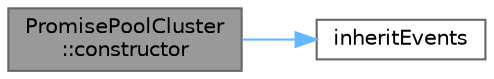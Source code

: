 digraph "PromisePoolCluster::constructor"
{
 // INTERACTIVE_SVG=YES
 // LATEX_PDF_SIZE
  bgcolor="transparent";
  edge [fontname=Helvetica,fontsize=10,labelfontname=Helvetica,labelfontsize=10];
  node [fontname=Helvetica,fontsize=10,shape=box,height=0.2,width=0.4];
  rankdir="LR";
  Node1 [id="Node000001",label="PromisePoolCluster\l::constructor",height=0.2,width=0.4,color="gray40", fillcolor="grey60", style="filled", fontcolor="black",tooltip=" "];
  Node1 -> Node2 [id="edge1_Node000001_Node000002",color="steelblue1",style="solid",tooltip=" "];
  Node2 [id="Node000002",label="inheritEvents",height=0.2,width=0.4,color="grey40", fillcolor="white", style="filled",URL="$d1/d98/a00407_a2d870c35957328629b63deaa2f647e5c.html#a2d870c35957328629b63deaa2f647e5c",tooltip=" "];
}
